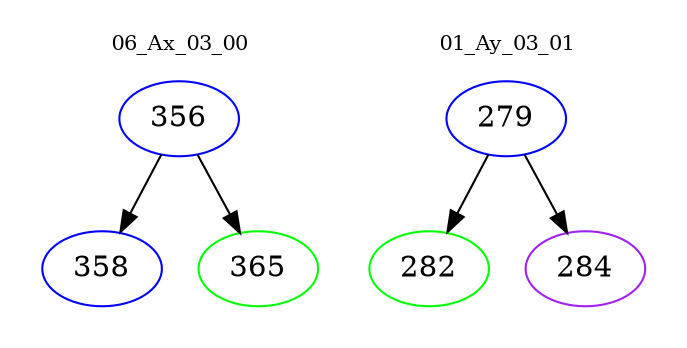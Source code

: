 digraph{
subgraph cluster_0 {
color = white
label = "06_Ax_03_00";
fontsize=10;
T0_356 [label="356", color="blue"]
T0_356 -> T0_358 [color="black"]
T0_358 [label="358", color="blue"]
T0_356 -> T0_365 [color="black"]
T0_365 [label="365", color="green"]
}
subgraph cluster_1 {
color = white
label = "01_Ay_03_01";
fontsize=10;
T1_279 [label="279", color="blue"]
T1_279 -> T1_282 [color="black"]
T1_282 [label="282", color="green"]
T1_279 -> T1_284 [color="black"]
T1_284 [label="284", color="purple"]
}
}
